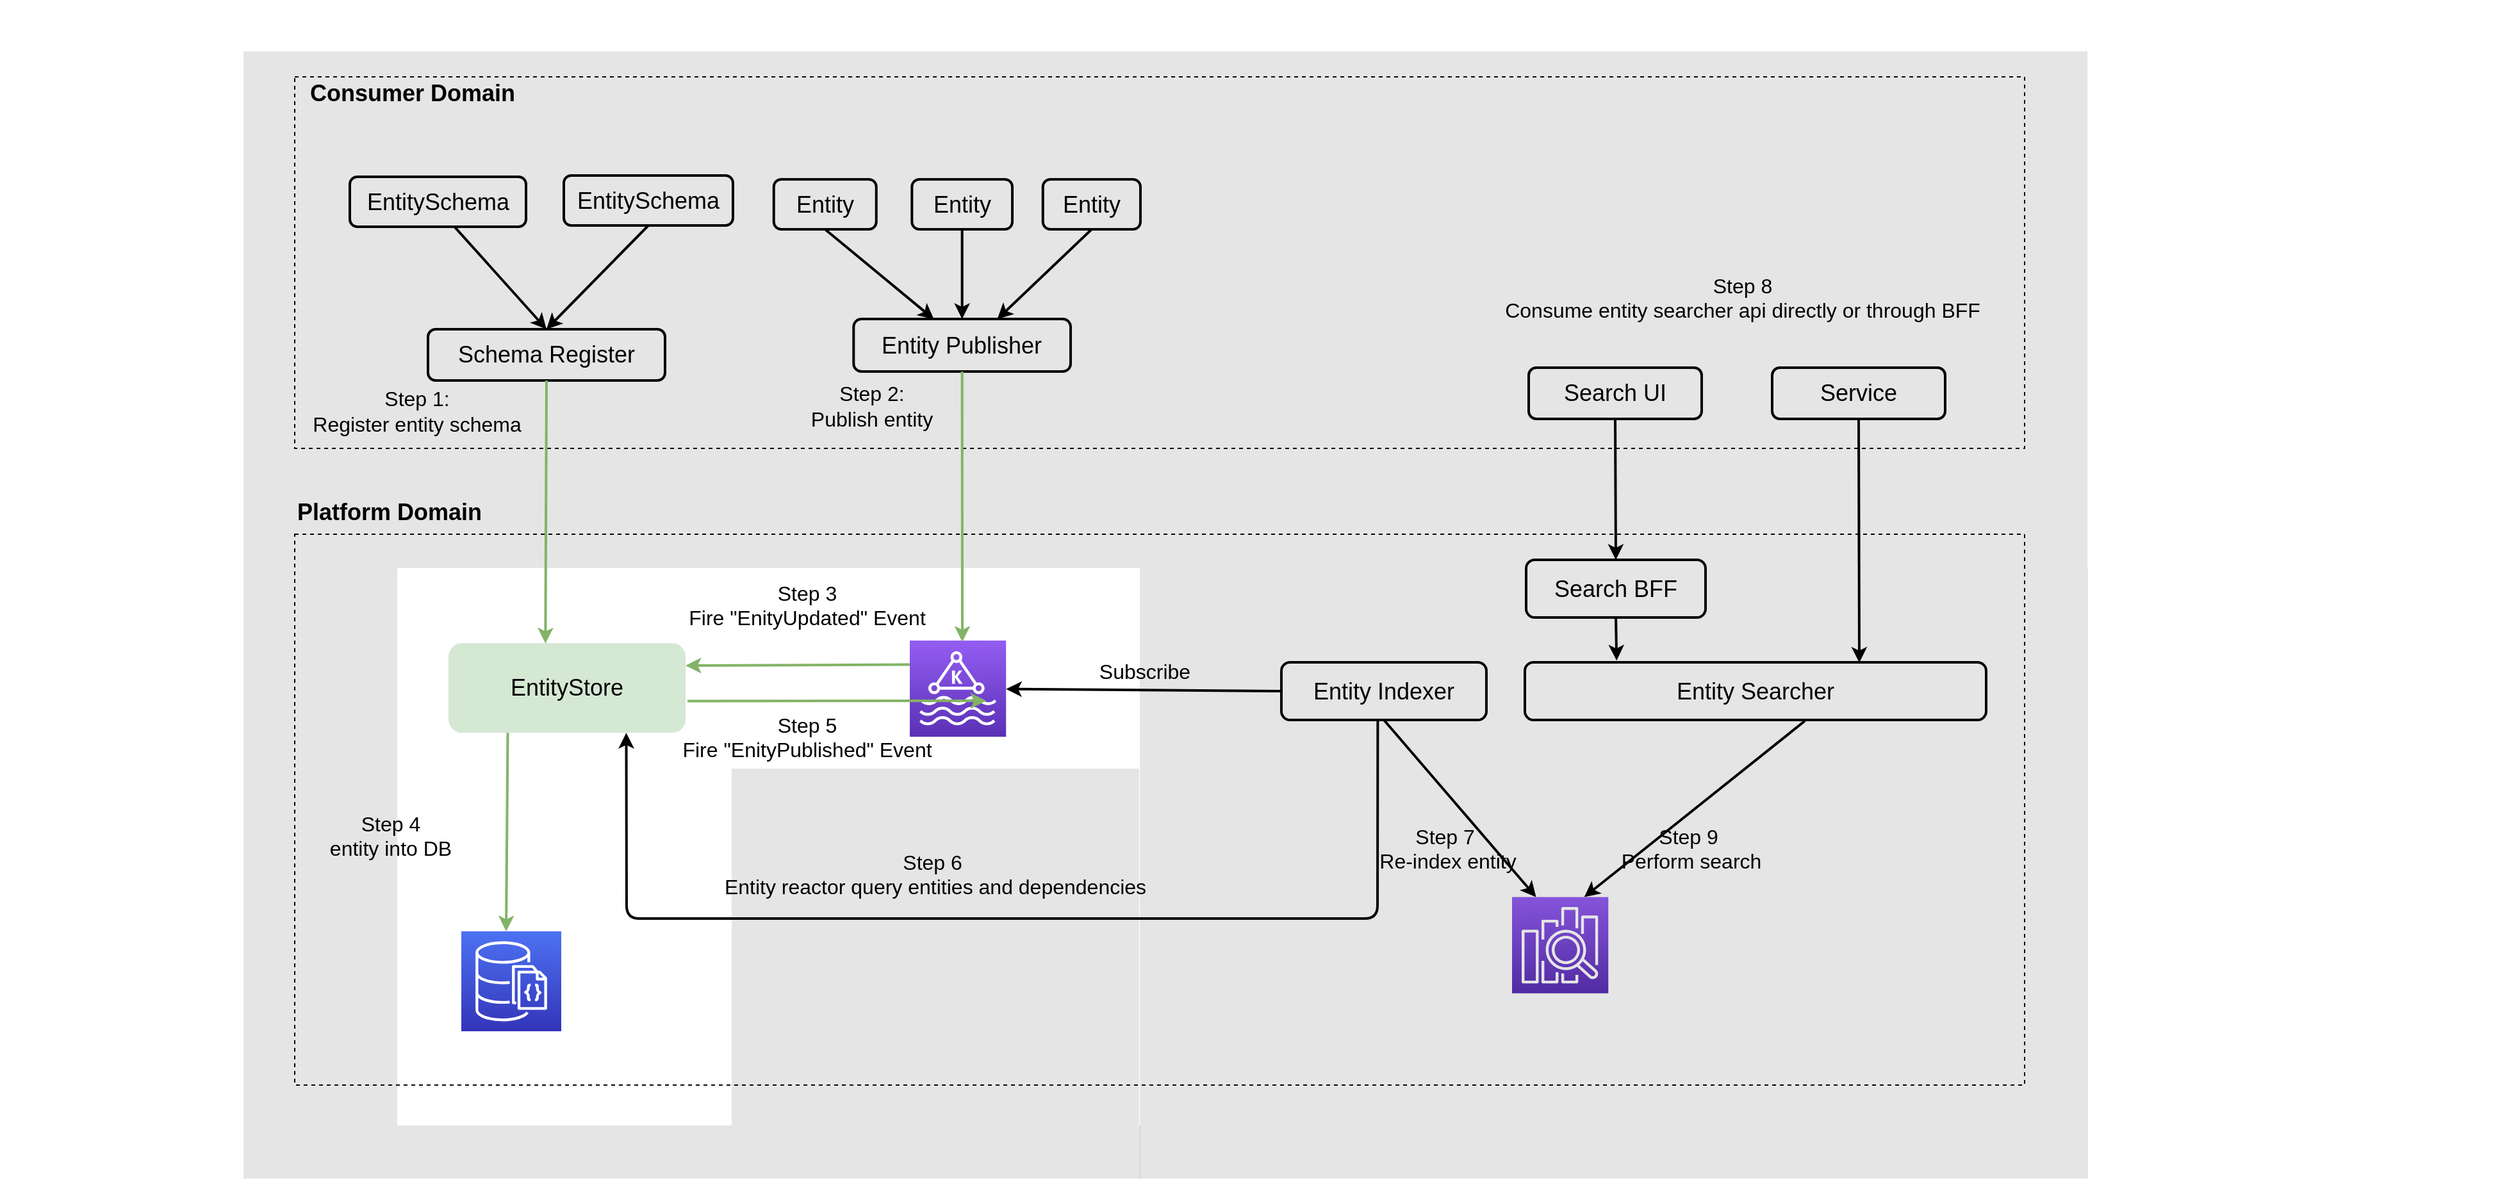 <mxfile version="15.3.4" type="device"><diagram id="HSKe3RkJjBCc7iVzjrwL" name="Page-1"><mxGraphModel dx="2756" dy="2029" grid="1" gridSize="10" guides="1" tooltips="1" connect="1" arrows="1" fold="1" page="1" pageScale="1" pageWidth="850" pageHeight="1100" math="0" shadow="0"><root><mxCell id="0"/><mxCell id="1" parent="0"/><mxCell id="WMfcCBctYA7JxGzUl_9_-19" value="" style="group" vertex="1" connectable="0" parent="1"><mxGeometry x="-180" y="-197" width="1720" height="923.63" as="geometry"/></mxCell><mxCell id="W5yJoB-NIu6KaFkfcaAP-65" value="" style="rounded=0;whiteSpace=wrap;html=1;dashed=1;fontSize=14;strokeWidth=1;fillColor=none;align=center;" parent="WMfcCBctYA7JxGzUl_9_-19" vertex="1"><mxGeometry y="417" width="1350" height="430" as="geometry"/></mxCell><mxCell id="W5yJoB-NIu6KaFkfcaAP-38" value="&lt;font style=&quot;font-size: 18px&quot;&gt;Entity Indexer&lt;/font&gt;" style="rounded=1;whiteSpace=wrap;html=1;strokeWidth=2;" parent="WMfcCBctYA7JxGzUl_9_-19" vertex="1"><mxGeometry x="770" y="517" width="160" height="45" as="geometry"/></mxCell><mxCell id="W5yJoB-NIu6KaFkfcaAP-51" value="&lt;font style=&quot;font-size: 18px&quot;&gt;Entity Searcher&lt;/font&gt;" style="rounded=1;whiteSpace=wrap;html=1;strokeWidth=2;" parent="WMfcCBctYA7JxGzUl_9_-19" vertex="1"><mxGeometry x="960" y="517" width="360" height="45" as="geometry"/></mxCell><mxCell id="W5yJoB-NIu6KaFkfcaAP-56" value="&lt;font style=&quot;font-size: 18px&quot;&gt;Search UI&lt;/font&gt;" style="rounded=1;whiteSpace=wrap;html=1;strokeWidth=2;" parent="WMfcCBctYA7JxGzUl_9_-19" vertex="1"><mxGeometry x="963" y="287" width="135" height="40" as="geometry"/></mxCell><mxCell id="W5yJoB-NIu6KaFkfcaAP-61" value="&lt;span style=&quot;font-size: 18px&quot;&gt;Service&lt;/span&gt;" style="rounded=1;whiteSpace=wrap;html=1;strokeWidth=2;" parent="WMfcCBctYA7JxGzUl_9_-19" vertex="1"><mxGeometry x="1153" y="287" width="135" height="40" as="geometry"/></mxCell><mxCell id="yXxrHg4O1CDYqjSDaVmX-10" value="&lt;span style=&quot;font-size: 18px&quot;&gt;Search BFF&lt;/span&gt;" style="rounded=1;whiteSpace=wrap;html=1;strokeWidth=2;" parent="WMfcCBctYA7JxGzUl_9_-19" vertex="1"><mxGeometry x="961" y="437" width="140" height="45" as="geometry"/></mxCell><mxCell id="W5yJoB-NIu6KaFkfcaAP-49" value="" style="endArrow=classic;html=1;fontSize=14;strokeWidth=2;entryX=0.25;entryY=0;entryDx=0;entryDy=0;exitX=0.5;exitY=1;exitDx=0;exitDy=0;entryPerimeter=0;" parent="WMfcCBctYA7JxGzUl_9_-19" source="W5yJoB-NIu6KaFkfcaAP-38" target="WMfcCBctYA7JxGzUl_9_-1" edge="1"><mxGeometry width="50" height="50" relative="1" as="geometry"><mxPoint x="630" y="502" as="sourcePoint"/><mxPoint x="985" y="697" as="targetPoint"/></mxGeometry></mxCell><mxCell id="W5yJoB-NIu6KaFkfcaAP-62" value="" style="endArrow=classic;html=1;fontSize=14;strokeWidth=2;exitX=0.5;exitY=1;exitDx=0;exitDy=0;entryX=0.5;entryY=0;entryDx=0;entryDy=0;" parent="WMfcCBctYA7JxGzUl_9_-19" source="W5yJoB-NIu6KaFkfcaAP-56" target="yXxrHg4O1CDYqjSDaVmX-10" edge="1"><mxGeometry width="50" height="50" relative="1" as="geometry"><mxPoint x="1320" y="567" as="sourcePoint"/><mxPoint x="1028" y="357" as="targetPoint"/></mxGeometry></mxCell><mxCell id="W5yJoB-NIu6KaFkfcaAP-63" value="" style="endArrow=classic;html=1;fontSize=14;strokeWidth=2;exitX=0.5;exitY=1;exitDx=0;exitDy=0;entryX=0.725;entryY=0.006;entryDx=0;entryDy=0;entryPerimeter=0;" parent="WMfcCBctYA7JxGzUl_9_-19" source="W5yJoB-NIu6KaFkfcaAP-61" target="W5yJoB-NIu6KaFkfcaAP-51" edge="1"><mxGeometry width="50" height="50" relative="1" as="geometry"><mxPoint x="1385" y="317" as="sourcePoint"/><mxPoint x="1390" y="367" as="targetPoint"/></mxGeometry></mxCell><mxCell id="yXxrHg4O1CDYqjSDaVmX-8" value="Step 9 &#10;Perform search" style="text;strokeColor=none;fillColor=none;spacingLeft=4;spacingRight=4;overflow=hidden;rotatable=0;points=[[0,0.5],[1,0.5]];portConstraint=eastwest;fontSize=16;dashed=1;align=center;" parent="WMfcCBctYA7JxGzUl_9_-19" vertex="1"><mxGeometry x="990" y="637" width="200" height="50" as="geometry"/></mxCell><mxCell id="yXxrHg4O1CDYqjSDaVmX-11" value="" style="endArrow=classic;html=1;fontSize=14;strokeWidth=2;exitX=0.5;exitY=1;exitDx=0;exitDy=0;entryX=0.199;entryY=-0.031;entryDx=0;entryDy=0;entryPerimeter=0;" parent="WMfcCBctYA7JxGzUl_9_-19" source="yXxrHg4O1CDYqjSDaVmX-10" target="W5yJoB-NIu6KaFkfcaAP-51" edge="1"><mxGeometry width="50" height="50" relative="1" as="geometry"><mxPoint x="1180" y="417" as="sourcePoint"/><mxPoint x="1182.5" y="577" as="targetPoint"/></mxGeometry></mxCell><mxCell id="W5yJoB-NIu6KaFkfcaAP-34" value="&lt;font style=&quot;font-size: 18px&quot;&gt;EntitySchema&lt;/font&gt;" style="rounded=1;whiteSpace=wrap;html=1;strokeWidth=2;" parent="WMfcCBctYA7JxGzUl_9_-19" vertex="1"><mxGeometry x="210" y="137" width="132" height="39" as="geometry"/></mxCell><mxCell id="W5yJoB-NIu6KaFkfcaAP-30" value="&lt;font style=&quot;font-size: 18px&quot;&gt;Schema Register&lt;/font&gt;" style="rounded=1;whiteSpace=wrap;html=1;strokeWidth=2;" parent="WMfcCBctYA7JxGzUl_9_-19" vertex="1"><mxGeometry x="104" y="257" width="185" height="40" as="geometry"/></mxCell><mxCell id="W5yJoB-NIu6KaFkfcaAP-17" value="" style="group" parent="WMfcCBctYA7JxGzUl_9_-19" vertex="1" connectable="0"><mxGeometry x="40" width="1680" height="920" as="geometry"/></mxCell><mxCell id="yXxrHg4O1CDYqjSDaVmX-6" value="" style="group" parent="W5yJoB-NIu6KaFkfcaAP-17" vertex="1" connectable="0"><mxGeometry x="-270" y="60" width="1950" height="860" as="geometry"/></mxCell><mxCell id="WMfcCBctYA7JxGzUl_9_-1" value="" style="sketch=0;points=[[0,0,0],[0.25,0,0],[0.5,0,0],[0.75,0,0],[1,0,0],[0,1,0],[0.25,1,0],[0.5,1,0],[0.75,1,0],[1,1,0],[0,0.25,0],[0,0.5,0],[0,0.75,0],[1,0.25,0],[1,0.5,0],[1,0.75,0]];outlineConnect=0;fontColor=#232F3E;gradientColor=#945DF2;gradientDirection=north;fillColor=#5A30B5;strokeColor=#ffffff;dashed=0;verticalLabelPosition=bottom;verticalAlign=top;align=center;html=1;fontSize=12;fontStyle=0;aspect=fixed;shape=mxgraph.aws4.resourceIcon;resIcon=mxgraph.aws4.elasticsearch_service;hachureGap=4;pointerEvents=0;labelBackgroundColor=none;" vertex="1" parent="yXxrHg4O1CDYqjSDaVmX-6"><mxGeometry x="1180" y="640.28" width="75.129" height="75.129" as="geometry"/></mxCell><mxCell id="yXxrHg4O1CDYqjSDaVmX-4" value="" style="rounded=0;whiteSpace=wrap;html=1;hachureGap=4;pointerEvents=0;strokeColor=none;opacity=10;fillColor=#000000;" parent="yXxrHg4O1CDYqjSDaVmX-6" vertex="1"><mxGeometry x="310" y="818.55" width="580" height="41.45" as="geometry"/></mxCell><mxCell id="yXxrHg4O1CDYqjSDaVmX-17" value="" style="sketch=0;points=[[0,0,0],[0.25,0,0],[0.5,0,0],[0.75,0,0],[1,0,0],[0,1,0],[0.25,1,0],[0.5,1,0],[0.75,1,0],[1,1,0],[0,0.25,0],[0,0.5,0],[0,0.75,0],[1,0.25,0],[1,0.5,0],[1,0.75,0]];outlineConnect=0;fontColor=#232F3E;gradientColor=#945DF2;gradientDirection=north;fillColor=#5A30B5;strokeColor=#ffffff;dashed=0;verticalLabelPosition=bottom;verticalAlign=top;align=center;html=1;fontSize=12;fontStyle=0;aspect=fixed;shape=mxgraph.aws4.resourceIcon;resIcon=mxgraph.aws4.managed_streaming_for_kafka;hachureGap=4;pointerEvents=0;labelBackgroundColor=none;" parent="yXxrHg4O1CDYqjSDaVmX-6" vertex="1"><mxGeometry x="710" y="440" width="75.129" height="75.129" as="geometry"/></mxCell><mxCell id="yXxrHg4O1CDYqjSDaVmX-19" value="" style="shape=image;html=1;verticalAlign=top;verticalLabelPosition=bottom;labelBackgroundColor=#ffffff;imageAspect=0;aspect=fixed;image=https://cdn4.iconfinder.com/data/icons/logos-brands-5/24/graphql-128.png;hachureGap=4;pointerEvents=0;strokeColor=#F8CECC;fillColor=#F8CECC;imageBackground=none;" parent="yXxrHg4O1CDYqjSDaVmX-6" vertex="1"><mxGeometry x="450" y="510" width="28.896" height="28.896" as="geometry"/></mxCell><mxCell id="W5yJoB-NIu6KaFkfcaAP-6" value="&lt;font style=&quot;font-size: 18px&quot;&gt;Entity Publisher&lt;/font&gt;" style="rounded=1;whiteSpace=wrap;html=1;strokeWidth=2;" parent="yXxrHg4O1CDYqjSDaVmX-6" vertex="1"><mxGeometry x="666.16" y="189" width="169.35" height="41" as="geometry"/></mxCell><mxCell id="W5yJoB-NIu6KaFkfcaAP-10" value="&lt;font style=&quot;font-size: 18px&quot;&gt;Entity&lt;/font&gt;" style="rounded=1;whiteSpace=wrap;html=1;strokeWidth=2;" parent="yXxrHg4O1CDYqjSDaVmX-6" vertex="1"><mxGeometry x="603.87" y="80" width="80" height="39" as="geometry"/></mxCell><mxCell id="W5yJoB-NIu6KaFkfcaAP-11" value="&lt;font style=&quot;font-size: 18px&quot;&gt;Entity&lt;/font&gt;" style="rounded=1;whiteSpace=wrap;html=1;strokeWidth=2;" parent="yXxrHg4O1CDYqjSDaVmX-6" vertex="1"><mxGeometry x="711.66" y="80" width="78.36" height="39" as="geometry"/></mxCell><mxCell id="W5yJoB-NIu6KaFkfcaAP-12" value="&lt;font style=&quot;font-size: 18px&quot;&gt;Entity&lt;/font&gt;" style="rounded=1;whiteSpace=wrap;html=1;strokeWidth=2;" parent="yXxrHg4O1CDYqjSDaVmX-6" vertex="1"><mxGeometry x="813.87" y="80" width="76.13" height="39" as="geometry"/></mxCell><mxCell id="W5yJoB-NIu6KaFkfcaAP-13" value="" style="endArrow=classic;html=1;fontSize=14;strokeWidth=2;exitX=0.5;exitY=1;exitDx=0;exitDy=0;entryX=0.37;entryY=0.004;entryDx=0;entryDy=0;entryPerimeter=0;" parent="yXxrHg4O1CDYqjSDaVmX-6" source="W5yJoB-NIu6KaFkfcaAP-10" target="W5yJoB-NIu6KaFkfcaAP-6" edge="1"><mxGeometry width="50" height="50" relative="1" as="geometry"><mxPoint x="-81.291" y="159" as="sourcePoint"/><mxPoint x="15.484" y="109" as="targetPoint"/></mxGeometry></mxCell><mxCell id="W5yJoB-NIu6KaFkfcaAP-14" value="" style="endArrow=classic;html=1;fontSize=14;strokeWidth=2;exitX=0.5;exitY=1;exitDx=0;exitDy=0;entryX=0.5;entryY=0;entryDx=0;entryDy=0;" parent="yXxrHg4O1CDYqjSDaVmX-6" source="W5yJoB-NIu6KaFkfcaAP-11" target="W5yJoB-NIu6KaFkfcaAP-6" edge="1"><mxGeometry width="50" height="50" relative="1" as="geometry"><mxPoint x="535.806" y="129" as="sourcePoint"/><mxPoint x="719.677" y="189" as="targetPoint"/></mxGeometry></mxCell><mxCell id="W5yJoB-NIu6KaFkfcaAP-15" value="" style="endArrow=classic;html=1;fontSize=14;strokeWidth=2;exitX=0.5;exitY=1;exitDx=0;exitDy=0;entryX=0.662;entryY=0.004;entryDx=0;entryDy=0;entryPerimeter=0;" parent="yXxrHg4O1CDYqjSDaVmX-6" source="W5yJoB-NIu6KaFkfcaAP-12" target="W5yJoB-NIu6KaFkfcaAP-6" edge="1"><mxGeometry width="50" height="50" relative="1" as="geometry"><mxPoint x="770.322" y="129" as="sourcePoint"/><mxPoint x="770.322" y="199" as="targetPoint"/></mxGeometry></mxCell><mxCell id="W5yJoB-NIu6KaFkfcaAP-35" value="&lt;font style=&quot;font-size: 18px&quot;&gt;EntitySchema&lt;/font&gt;" style="rounded=1;whiteSpace=wrap;html=1;strokeWidth=2;" parent="yXxrHg4O1CDYqjSDaVmX-6" vertex="1"><mxGeometry x="273" y="78" width="137.5" height="39" as="geometry"/></mxCell><mxCell id="WMfcCBctYA7JxGzUl_9_-4" value="" style="group" vertex="1" connectable="0" parent="yXxrHg4O1CDYqjSDaVmX-6"><mxGeometry width="1950" height="860" as="geometry"/></mxCell><mxCell id="W5yJoB-NIu6KaFkfcaAP-46" value="" style="rounded=0;whiteSpace=wrap;html=1;dashed=1;fontSize=14;strokeWidth=1;fillColor=none;align=center;" parent="WMfcCBctYA7JxGzUl_9_-4" vertex="1"><mxGeometry x="230" width="1350" height="290" as="geometry"/></mxCell><mxCell id="yXxrHg4O1CDYqjSDaVmX-3" value="" style="rounded=0;whiteSpace=wrap;html=1;hachureGap=4;pointerEvents=0;strokeColor=none;opacity=10;fillColor=#000000;" parent="WMfcCBctYA7JxGzUl_9_-4" vertex="1"><mxGeometry x="190" y="383.37" width="120" height="476.63" as="geometry"/></mxCell><mxCell id="yXxrHg4O1CDYqjSDaVmX-12" value="&lt;meta charset=&quot;utf-8&quot;&gt;&lt;b style=&quot;color: rgb(0, 0, 0); font-family: helvetica; font-style: normal; letter-spacing: normal; text-align: center; text-indent: 0px; text-transform: none; word-spacing: 0px; font-size: 18px;&quot;&gt;Consumer Domain&lt;/b&gt;" style="text;whiteSpace=wrap;html=1;" parent="WMfcCBctYA7JxGzUl_9_-4" vertex="1"><mxGeometry x="240" y="-4" width="190" height="30" as="geometry"/></mxCell><mxCell id="yXxrHg4O1CDYqjSDaVmX-7" value="&lt;b style=&quot;color: rgb(0 , 0 , 0) ; font-family: &amp;#34;helvetica&amp;#34; ; font-size: 18px ; font-style: normal ; letter-spacing: normal ; text-align: center ; text-indent: 0px ; text-transform: none ; word-spacing: 0px&quot;&gt;Platform Domain&lt;/b&gt;" style="text;whiteSpace=wrap;html=1;" parent="WMfcCBctYA7JxGzUl_9_-4" vertex="1"><mxGeometry x="230" y="323" width="190" height="30" as="geometry"/></mxCell><mxCell id="WMfcCBctYA7JxGzUl_9_-6" value="&lt;font style=&quot;font-size: 16px&quot;&gt;Step 2: &lt;br&gt;Publish entity&lt;br&gt;&lt;/font&gt;" style="edgeLabel;html=1;align=center;verticalAlign=middle;resizable=0;points=[];fontSize=14;labelBackgroundColor=none;" vertex="1" connectable="0" parent="WMfcCBctYA7JxGzUl_9_-4"><mxGeometry x="679.995" y="256.999" as="geometry"/></mxCell><mxCell id="W5yJoB-NIu6KaFkfcaAP-1" value="&lt;font style=&quot;font-size: 18px&quot;&gt;EntityStore&lt;/font&gt;" style="rounded=1;whiteSpace=wrap;html=1;strokeWidth=2;fillColor=#d5e8d4;strokeColor=none;" parent="WMfcCBctYA7JxGzUl_9_-4" vertex="1"><mxGeometry x="350" y="442" width="185" height="70.06" as="geometry"/></mxCell><mxCell id="W5yJoB-NIu6KaFkfcaAP-41" value="Step 4&#10;entity into DB" style="text;strokeColor=none;fillColor=none;spacingLeft=4;spacingRight=4;overflow=hidden;rotatable=0;points=[[0,0.5],[1,0.5]];portConstraint=eastwest;fontSize=16;dashed=1;align=center;" parent="WMfcCBctYA7JxGzUl_9_-4" vertex="1"><mxGeometry x="190" y="567" width="230" height="50" as="geometry"/></mxCell><mxCell id="yXxrHg4O1CDYqjSDaVmX-1" value="" style="rounded=0;whiteSpace=wrap;html=1;hachureGap=4;pointerEvents=0;strokeColor=none;opacity=10;fillColor=#000000;" parent="WMfcCBctYA7JxGzUl_9_-4" vertex="1"><mxGeometry x="190" y="-20" width="1439" height="403.37" as="geometry"/></mxCell><mxCell id="WMfcCBctYA7JxGzUl_9_-5" value="" style="group" vertex="1" connectable="0" parent="yXxrHg4O1CDYqjSDaVmX-6"><mxGeometry x="620" y="383.37" width="1010" height="476.63" as="geometry"/></mxCell><mxCell id="yXxrHg4O1CDYqjSDaVmX-5" value="" style="rounded=0;whiteSpace=wrap;html=1;hachureGap=4;pointerEvents=0;strokeColor=none;opacity=10;fillColor=#000000;" parent="WMfcCBctYA7JxGzUl_9_-5" vertex="1"><mxGeometry x="-49" y="156.628" width="317.963" height="278.552" as="geometry"/></mxCell><mxCell id="WMfcCBctYA7JxGzUl_9_-13" value="" style="endArrow=classic;html=1;fontSize=14;strokeWidth=2;fillColor=#d5e8d4;strokeColor=#82b366;exitX=1.008;exitY=0.646;exitDx=0;exitDy=0;exitPerimeter=0;" edge="1" parent="WMfcCBctYA7JxGzUl_9_-5" source="W5yJoB-NIu6KaFkfcaAP-1"><mxGeometry width="50" height="50" relative="1" as="geometry"><mxPoint x="-9.352" y="103.937" as="sourcePoint"/><mxPoint x="149.63" y="103.627" as="targetPoint"/></mxGeometry></mxCell><mxCell id="W5yJoB-NIu6KaFkfcaAP-42" value="Step 5&#10;Fire &quot;EnityPublished&quot; Event" style="text;strokeColor=none;fillColor=none;spacingLeft=4;spacingRight=4;overflow=hidden;rotatable=0;points=[[0,0.5],[1,0.5]];portConstraint=eastwest;fontSize=16;dashed=1;align=center;" parent="WMfcCBctYA7JxGzUl_9_-5" vertex="1"><mxGeometry x="-120" y="106.63" width="260" height="50" as="geometry"/></mxCell><mxCell id="WMfcCBctYA7JxGzUl_9_-7" value="" style="endArrow=classic;html=1;fontSize=14;strokeWidth=2;fillColor=#d5e8d4;strokeColor=#82b366;exitX=0;exitY=0.25;exitDx=0;exitDy=0;exitPerimeter=0;entryX=1;entryY=0.25;entryDx=0;entryDy=0;" edge="1" parent="yXxrHg4O1CDYqjSDaVmX-6" source="yXxrHg4O1CDYqjSDaVmX-17" target="W5yJoB-NIu6KaFkfcaAP-1"><mxGeometry width="50" height="50" relative="1" as="geometry"><mxPoint x="520" y="540" as="sourcePoint"/><mxPoint x="710" y="461" as="targetPoint"/></mxGeometry></mxCell><mxCell id="W5yJoB-NIu6KaFkfcaAP-31" value="" style="endArrow=classic;html=1;fontSize=14;strokeWidth=2;entryX=0.409;entryY=0.004;entryDx=0;entryDy=0;exitX=0.5;exitY=1;exitDx=0;exitDy=0;entryPerimeter=0;fillColor=#d5e8d4;strokeColor=#82b366;" parent="WMfcCBctYA7JxGzUl_9_-19" source="W5yJoB-NIu6KaFkfcaAP-30" target="W5yJoB-NIu6KaFkfcaAP-1" edge="1"><mxGeometry width="50" height="50" relative="1" as="geometry"><mxPoint x="160" y="407" as="sourcePoint"/><mxPoint x="220" y="397" as="targetPoint"/></mxGeometry></mxCell><mxCell id="W5yJoB-NIu6KaFkfcaAP-32" value="&lt;font style=&quot;font-size: 16px&quot;&gt;Step 1: &lt;br&gt;Register entity schema&lt;/font&gt;" style="edgeLabel;html=1;align=center;verticalAlign=middle;resizable=0;points=[];fontSize=14;labelBackgroundColor=none;" parent="W5yJoB-NIu6KaFkfcaAP-31" vertex="1" connectable="0"><mxGeometry x="-0.251" relative="1" as="geometry"><mxPoint x="-101" y="-53" as="offset"/></mxGeometry></mxCell><mxCell id="W5yJoB-NIu6KaFkfcaAP-33" value="" style="endArrow=classic;html=1;fontSize=14;strokeWidth=2;exitX=0.5;exitY=1;exitDx=0;exitDy=0;entryX=0.5;entryY=0;entryDx=0;entryDy=0;" parent="WMfcCBctYA7JxGzUl_9_-19" source="W5yJoB-NIu6KaFkfcaAP-34" target="W5yJoB-NIu6KaFkfcaAP-30" edge="1"><mxGeometry width="50" height="50" relative="1" as="geometry"><mxPoint x="-330" y="442" as="sourcePoint"/><mxPoint x="-280" y="392" as="targetPoint"/></mxGeometry></mxCell><mxCell id="W5yJoB-NIu6KaFkfcaAP-36" value="" style="endArrow=classic;html=1;fontSize=14;strokeWidth=2;exitX=0.591;exitY=0.988;exitDx=0;exitDy=0;entryX=0.5;entryY=0;entryDx=0;entryDy=0;exitPerimeter=0;" parent="WMfcCBctYA7JxGzUl_9_-19" source="W5yJoB-NIu6KaFkfcaAP-35" target="W5yJoB-NIu6KaFkfcaAP-30" edge="1"><mxGeometry width="50" height="50" relative="1" as="geometry"><mxPoint x="-80" y="182" as="sourcePoint"/><mxPoint x="12.5" y="257" as="targetPoint"/></mxGeometry></mxCell><mxCell id="W5yJoB-NIu6KaFkfcaAP-43" value="" style="endArrow=classic;html=1;fontSize=14;strokeWidth=2;exitX=0;exitY=0.5;exitDx=0;exitDy=0;" parent="WMfcCBctYA7JxGzUl_9_-19" source="W5yJoB-NIu6KaFkfcaAP-38" target="yXxrHg4O1CDYqjSDaVmX-17" edge="1"><mxGeometry width="50" height="50" relative="1" as="geometry"><mxPoint x="850" y="707" as="sourcePoint"/><mxPoint x="625" y="539.5" as="targetPoint"/></mxGeometry></mxCell><mxCell id="W5yJoB-NIu6KaFkfcaAP-53" value="&lt;font style=&quot;font-size: 16px&quot;&gt;Subscribe&lt;/font&gt;" style="edgeLabel;html=1;align=center;verticalAlign=middle;resizable=0;points=[];fontSize=14;labelBackgroundColor=none;" parent="W5yJoB-NIu6KaFkfcaAP-43" vertex="1" connectable="0"><mxGeometry x="0.077" y="2" relative="1" as="geometry"><mxPoint x="8" y="-17" as="offset"/></mxGeometry></mxCell><mxCell id="W5yJoB-NIu6KaFkfcaAP-44" value="" style="endArrow=classic;html=1;fontSize=14;strokeWidth=2;entryX=0.75;entryY=1;entryDx=0;entryDy=0;exitX=0.47;exitY=1.017;exitDx=0;exitDy=0;exitPerimeter=0;" parent="WMfcCBctYA7JxGzUl_9_-19" source="W5yJoB-NIu6KaFkfcaAP-38" target="W5yJoB-NIu6KaFkfcaAP-1" edge="1"><mxGeometry width="50" height="50" relative="1" as="geometry"><mxPoint x="1073" y="562" as="sourcePoint"/><mxPoint x="560" y="757" as="targetPoint"/><Array as="points"><mxPoint x="845" y="717"/><mxPoint x="259" y="717"/></Array></mxGeometry></mxCell><mxCell id="W5yJoB-NIu6KaFkfcaAP-45" value="Step 6 &#10;Entity reactor query entities and dependencies" style="text;strokeColor=none;fillColor=none;spacingLeft=4;spacingRight=4;overflow=hidden;rotatable=0;points=[[0,0.5],[1,0.5]];portConstraint=eastwest;fontSize=16;dashed=1;align=center;" parent="WMfcCBctYA7JxGzUl_9_-19" vertex="1"><mxGeometry x="300" y="657" width="400" height="50" as="geometry"/></mxCell><mxCell id="W5yJoB-NIu6KaFkfcaAP-50" value="Step 7 &#10;Re-index entity" style="text;strokeColor=none;fillColor=none;spacingLeft=4;spacingRight=4;overflow=hidden;rotatable=0;points=[[0,0.5],[1,0.5]];portConstraint=eastwest;fontSize=16;dashed=1;align=center;" parent="WMfcCBctYA7JxGzUl_9_-19" vertex="1"><mxGeometry x="800" y="637" width="200" height="50" as="geometry"/></mxCell><mxCell id="W5yJoB-NIu6KaFkfcaAP-55" value="" style="endArrow=classic;html=1;fontSize=14;strokeWidth=2;entryX=0.75;entryY=0;entryDx=0;entryDy=0;exitX=0.607;exitY=1.017;exitDx=0;exitDy=0;entryPerimeter=0;exitPerimeter=0;" parent="WMfcCBctYA7JxGzUl_9_-19" source="W5yJoB-NIu6KaFkfcaAP-51" target="WMfcCBctYA7JxGzUl_9_-1" edge="1"><mxGeometry width="50" height="50" relative="1" as="geometry"><mxPoint x="860" y="512" as="sourcePoint"/><mxPoint x="985" y="697" as="targetPoint"/></mxGeometry></mxCell><mxCell id="W5yJoB-NIu6KaFkfcaAP-60" value="" style="endArrow=classic;html=1;fontSize=14;strokeWidth=2;exitX=0.25;exitY=1;exitDx=0;exitDy=0;entryX=0.5;entryY=0;entryDx=0;entryDy=0;entryPerimeter=0;fillColor=#d5e8d4;strokeColor=#82b366;" parent="WMfcCBctYA7JxGzUl_9_-19" source="W5yJoB-NIu6KaFkfcaAP-1" edge="1"><mxGeometry width="50" height="50" relative="1" as="geometry"><mxPoint x="-2.62" y="587" as="sourcePoint"/><mxPoint x="165" y="727" as="targetPoint"/></mxGeometry></mxCell><mxCell id="yXxrHg4O1CDYqjSDaVmX-13" value="" style="sketch=0;points=[[0,0,0],[0.25,0,0],[0.5,0,0],[0.75,0,0],[1,0,0],[0,1,0],[0.25,1,0],[0.5,1,0],[0.75,1,0],[1,1,0],[0,0.25,0],[0,0.5,0],[0,0.75,0],[1,0.25,0],[1,0.5,0],[1,0.75,0]];outlineConnect=0;fontColor=#232F3E;gradientColor=#4D72F3;gradientDirection=north;fillColor=#3334B9;strokeColor=#ffffff;dashed=0;verticalLabelPosition=bottom;verticalAlign=top;align=center;html=1;fontSize=12;fontStyle=0;aspect=fixed;shape=mxgraph.aws4.resourceIcon;resIcon=mxgraph.aws4.documentdb_with_mongodb_compatibility;hachureGap=4;pointerEvents=0;labelBackgroundColor=none;" parent="WMfcCBctYA7JxGzUl_9_-19" vertex="1"><mxGeometry x="130" y="727" width="78" height="78" as="geometry"/></mxCell><mxCell id="W5yJoB-NIu6KaFkfcaAP-16" value="" style="endArrow=classic;html=1;fontSize=14;strokeWidth=2;exitX=0.5;exitY=1;exitDx=0;exitDy=0;fillColor=#d5e8d4;strokeColor=#82b366;" parent="WMfcCBctYA7JxGzUl_9_-19" source="W5yJoB-NIu6KaFkfcaAP-6" edge="1"><mxGeometry width="50" height="50" relative="1" as="geometry"><mxPoint x="1.29" y="380" as="sourcePoint"/><mxPoint x="521" y="501" as="targetPoint"/></mxGeometry></mxCell><mxCell id="WMfcCBctYA7JxGzUl_9_-17" value="Step 3&#10;Fire &quot;EnityUpdated&quot; Event" style="text;strokeColor=none;fillColor=none;spacingLeft=4;spacingRight=4;overflow=hidden;rotatable=0;points=[[0,0.5],[1,0.5]];portConstraint=eastwest;fontSize=16;dashed=1;align=center;" vertex="1" parent="WMfcCBctYA7JxGzUl_9_-19"><mxGeometry x="270" y="447" width="260" height="50" as="geometry"/></mxCell><mxCell id="W5yJoB-NIu6KaFkfcaAP-64" value="Step 8&#10;Consume entity searcher api directly or through BFF" style="text;strokeColor=none;fillColor=none;spacingLeft=4;spacingRight=4;overflow=hidden;rotatable=0;points=[[0,0.5],[1,0.5]];portConstraint=eastwest;fontSize=16;dashed=1;align=center;" parent="WMfcCBctYA7JxGzUl_9_-19" vertex="1"><mxGeometry x="920" y="207" width="420" height="50" as="geometry"/></mxCell><mxCell id="yXxrHg4O1CDYqjSDaVmX-2" value="" style="rounded=0;whiteSpace=wrap;html=1;hachureGap=4;pointerEvents=0;strokeColor=none;opacity=10;fillColor=#000000;" parent="WMfcCBctYA7JxGzUl_9_-19" vertex="1"><mxGeometry x="659.5" y="443.37" width="740" height="476.63" as="geometry"/></mxCell></root></mxGraphModel></diagram></mxfile>